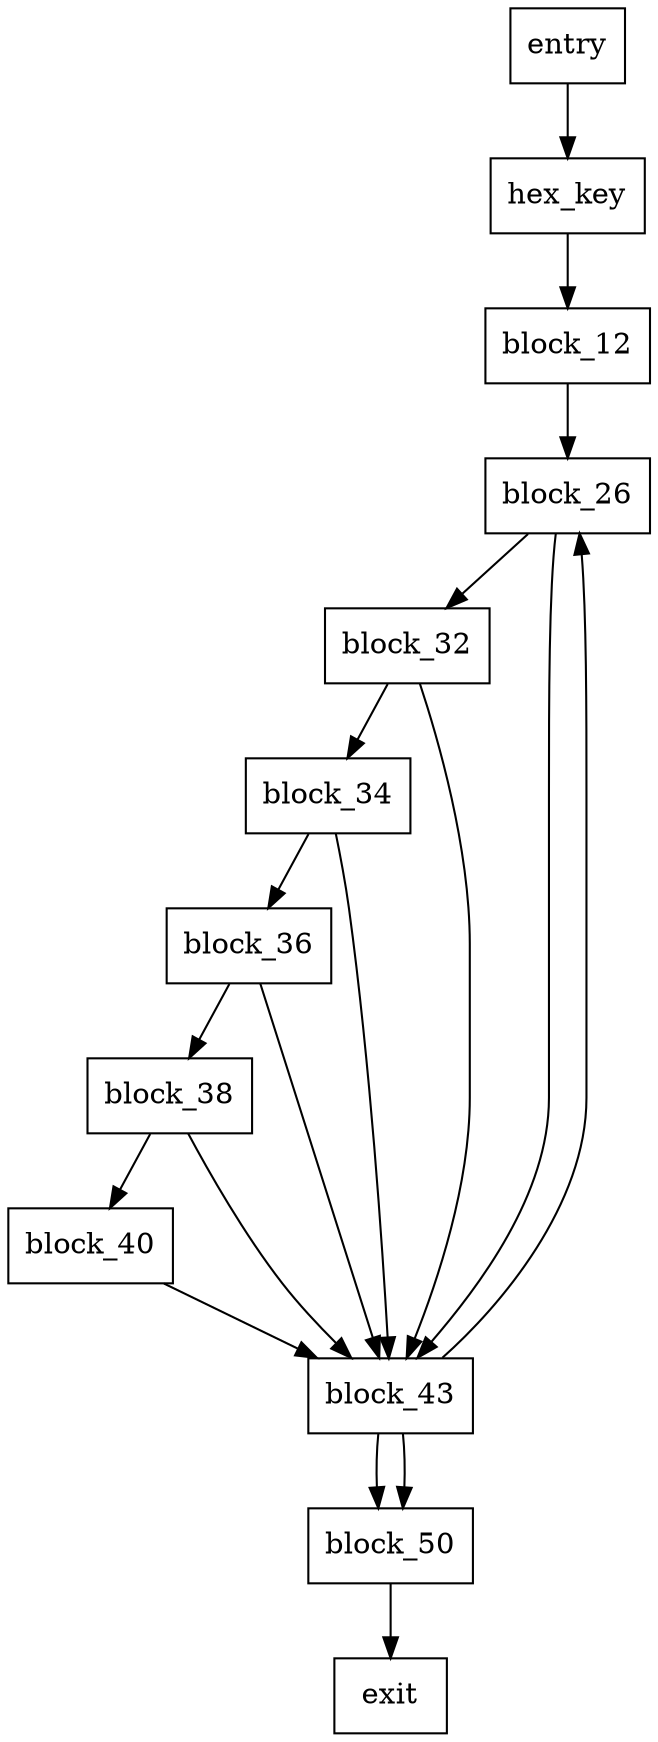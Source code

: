 digraph ControlFlowGraph {
    node [shape=rectangle];
    entry;
    hex_key;
    block_12;
    block_26;
    block_32;
    block_34;
    block_36;
    block_38;
    block_40;
    block_43;
    block_50;
    exit;

    entry -> hex_key;
    hex_key -> block_12;
    block_12 -> block_26;
    block_26 -> block_32;
    block_32 -> block_34;
    block_34 -> block_36;
    block_36 -> block_38;
    block_38 -> block_40;
    block_40 -> block_43;
    block_43 -> block_50;
    block_50 -> exit;
    block_26 -> block_43;
    block_32 -> block_43;
    block_34 -> block_43;
    block_36 -> block_43;
    block_38 -> block_43;
    block_43 -> block_26;
    block_43 -> block_50;
}